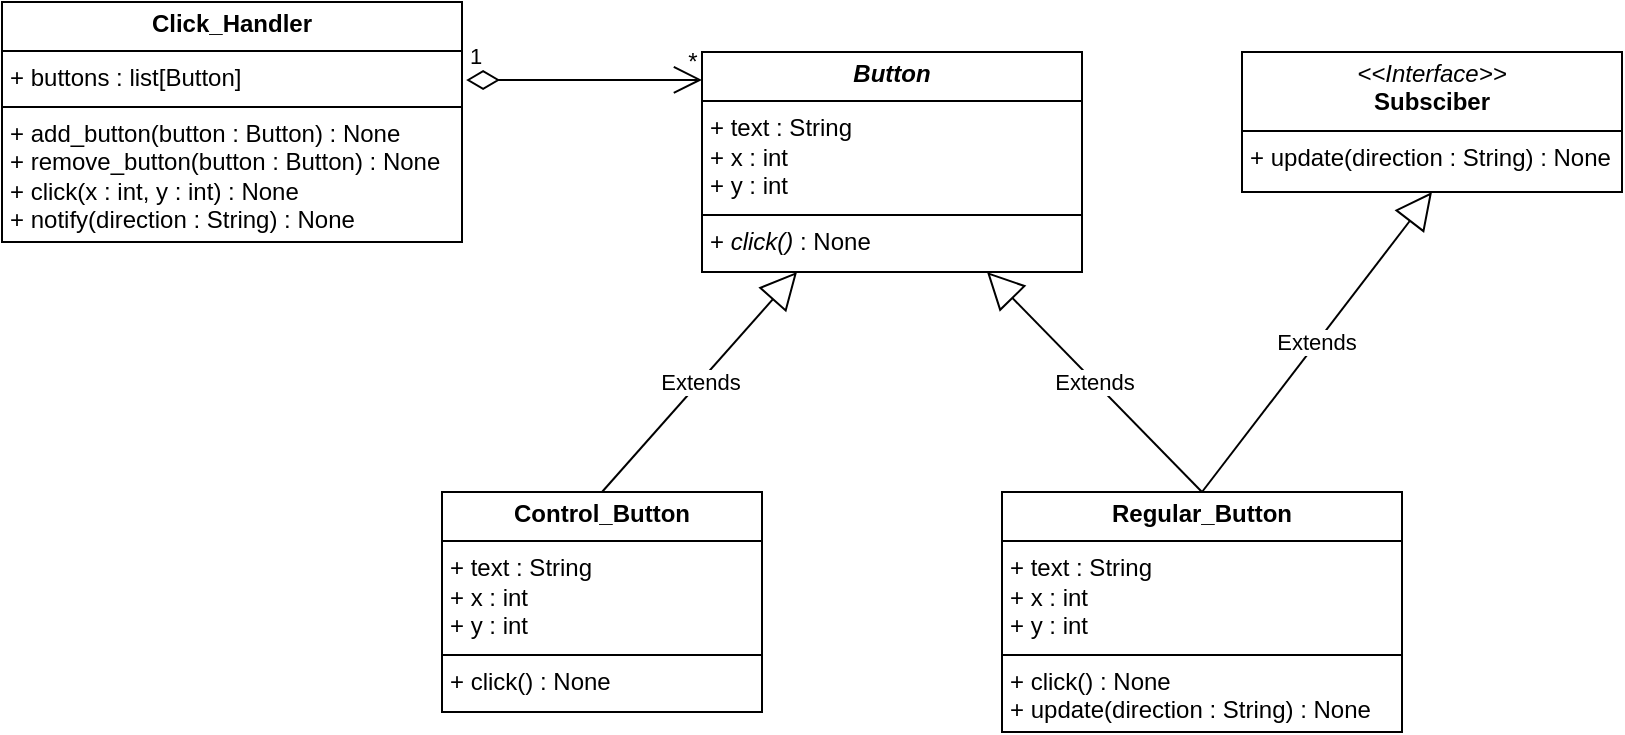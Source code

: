 <mxfile version="25.0.3">
  <diagram id="C5RBs43oDa-KdzZeNtuy" name="Page-1">
    <mxGraphModel dx="1665" dy="846" grid="1" gridSize="10" guides="1" tooltips="1" connect="1" arrows="1" fold="1" page="1" pageScale="1" pageWidth="827" pageHeight="1169" math="0" shadow="0">
      <root>
        <mxCell id="WIyWlLk6GJQsqaUBKTNV-0" />
        <mxCell id="WIyWlLk6GJQsqaUBKTNV-1" parent="WIyWlLk6GJQsqaUBKTNV-0" />
        <mxCell id="Xjxy6W1XdGvliweNxRQB-2" value="&lt;p style=&quot;margin:0px;margin-top:4px;text-align:center;&quot;&gt;&lt;b&gt;&lt;i&gt;Button&lt;/i&gt;&lt;/b&gt;&lt;/p&gt;&lt;hr size=&quot;1&quot; style=&quot;border-style:solid;&quot;&gt;&lt;p style=&quot;margin:0px;margin-left:4px;&quot;&gt;+ text : String&lt;/p&gt;&lt;p style=&quot;margin:0px;margin-left:4px;&quot;&gt;+ x : int&lt;/p&gt;&lt;p style=&quot;margin:0px;margin-left:4px;&quot;&gt;+ y : int&lt;/p&gt;&lt;hr size=&quot;1&quot; style=&quot;border-style:solid;&quot;&gt;&lt;p style=&quot;margin:0px;margin-left:4px;&quot;&gt;+ &lt;i&gt;click()&amp;nbsp;&lt;/i&gt;: None&lt;/p&gt;" style="verticalAlign=top;align=left;overflow=fill;html=1;whiteSpace=wrap;" vertex="1" parent="WIyWlLk6GJQsqaUBKTNV-1">
          <mxGeometry x="280" y="140" width="190" height="110" as="geometry" />
        </mxCell>
        <mxCell id="Xjxy6W1XdGvliweNxRQB-3" value="&lt;p style=&quot;margin:0px;margin-top:4px;text-align:center;&quot;&gt;&lt;b&gt;Click_Handler&lt;/b&gt;&lt;/p&gt;&lt;hr size=&quot;1&quot; style=&quot;border-style:solid;&quot;&gt;&lt;p style=&quot;margin:0px;margin-left:4px;&quot;&gt;+ buttons : list[Button]&lt;/p&gt;&lt;hr size=&quot;1&quot; style=&quot;border-style:solid;&quot;&gt;&lt;p style=&quot;margin:0px;margin-left:4px;&quot;&gt;+ add_button(button : Button) : None&lt;/p&gt;&lt;p style=&quot;margin:0px;margin-left:4px;&quot;&gt;+ remove_button(button : Button) : None&lt;/p&gt;&lt;p style=&quot;margin:0px;margin-left:4px;&quot;&gt;+ click(x : int, y : int) : None&lt;/p&gt;&lt;p style=&quot;margin:0px;margin-left:4px;&quot;&gt;+ notify(direction : String) : None&lt;/p&gt;" style="verticalAlign=top;align=left;overflow=fill;html=1;whiteSpace=wrap;" vertex="1" parent="WIyWlLk6GJQsqaUBKTNV-1">
          <mxGeometry x="-70" y="115" width="230" height="120" as="geometry" />
        </mxCell>
        <mxCell id="Xjxy6W1XdGvliweNxRQB-4" value="&lt;p style=&quot;margin:0px;margin-top:4px;text-align:center;&quot;&gt;&lt;i&gt;&amp;lt;&amp;lt;Interface&amp;gt;&amp;gt;&lt;/i&gt;&lt;br&gt;&lt;b&gt;Subsciber&lt;/b&gt;&lt;/p&gt;&lt;hr size=&quot;1&quot; style=&quot;border-style:solid;&quot;&gt;&lt;p style=&quot;margin:0px;margin-left:4px;&quot;&gt;+ update(direction : String) : None&lt;/p&gt;" style="verticalAlign=top;align=left;overflow=fill;html=1;whiteSpace=wrap;" vertex="1" parent="WIyWlLk6GJQsqaUBKTNV-1">
          <mxGeometry x="550" y="140" width="190" height="70" as="geometry" />
        </mxCell>
        <mxCell id="Xjxy6W1XdGvliweNxRQB-5" value="&lt;p style=&quot;margin:0px;margin-top:4px;text-align:center;&quot;&gt;&lt;b&gt;Control_Button&lt;/b&gt;&lt;/p&gt;&lt;hr size=&quot;1&quot; style=&quot;border-style:solid;&quot;&gt;&lt;p style=&quot;margin: 0px 0px 0px 4px;&quot;&gt;+ text : String&lt;/p&gt;&lt;p style=&quot;margin: 0px 0px 0px 4px;&quot;&gt;+ x : int&lt;/p&gt;&lt;p style=&quot;margin: 0px 0px 0px 4px;&quot;&gt;+ y : int&lt;/p&gt;&lt;hr style=&quot;border-style: solid;&quot; size=&quot;1&quot;&gt;&lt;p style=&quot;margin: 0px 0px 0px 4px;&quot;&gt;+&amp;nbsp;click()&amp;nbsp;: None&lt;/p&gt;" style="verticalAlign=top;align=left;overflow=fill;html=1;whiteSpace=wrap;" vertex="1" parent="WIyWlLk6GJQsqaUBKTNV-1">
          <mxGeometry x="150" y="360" width="160" height="110" as="geometry" />
        </mxCell>
        <mxCell id="Xjxy6W1XdGvliweNxRQB-6" value="&lt;p style=&quot;margin:0px;margin-top:4px;text-align:center;&quot;&gt;&lt;b&gt;Regular_Button&lt;/b&gt;&lt;/p&gt;&lt;hr size=&quot;1&quot; style=&quot;border-style:solid;&quot;&gt;&lt;p style=&quot;margin: 0px 0px 0px 4px;&quot;&gt;+ text : String&lt;/p&gt;&lt;p style=&quot;margin: 0px 0px 0px 4px;&quot;&gt;+ x : int&lt;/p&gt;&lt;p style=&quot;margin: 0px 0px 0px 4px;&quot;&gt;+ y : int&lt;/p&gt;&lt;hr style=&quot;border-style: solid;&quot; size=&quot;1&quot;&gt;&lt;p style=&quot;margin: 0px 0px 0px 4px;&quot;&gt;+&amp;nbsp;click()&amp;nbsp;: None&lt;/p&gt;&lt;p style=&quot;margin: 0px 0px 0px 4px;&quot;&gt;+ update(direction : String) : None&lt;/p&gt;" style="verticalAlign=top;align=left;overflow=fill;html=1;whiteSpace=wrap;" vertex="1" parent="WIyWlLk6GJQsqaUBKTNV-1">
          <mxGeometry x="430" y="360" width="200" height="120" as="geometry" />
        </mxCell>
        <mxCell id="Xjxy6W1XdGvliweNxRQB-7" value="Extends" style="endArrow=block;endSize=16;endFill=0;html=1;rounded=0;exitX=0.5;exitY=0;exitDx=0;exitDy=0;entryX=0.25;entryY=1;entryDx=0;entryDy=0;" edge="1" parent="WIyWlLk6GJQsqaUBKTNV-1" source="Xjxy6W1XdGvliweNxRQB-5" target="Xjxy6W1XdGvliweNxRQB-2">
          <mxGeometry width="160" relative="1" as="geometry">
            <mxPoint x="250" y="310" as="sourcePoint" />
            <mxPoint x="410" y="310" as="targetPoint" />
          </mxGeometry>
        </mxCell>
        <mxCell id="Xjxy6W1XdGvliweNxRQB-8" value="Extends" style="endArrow=block;endSize=16;endFill=0;html=1;rounded=0;exitX=0.5;exitY=0;exitDx=0;exitDy=0;entryX=0.75;entryY=1;entryDx=0;entryDy=0;" edge="1" parent="WIyWlLk6GJQsqaUBKTNV-1" source="Xjxy6W1XdGvliweNxRQB-6" target="Xjxy6W1XdGvliweNxRQB-2">
          <mxGeometry width="160" relative="1" as="geometry">
            <mxPoint x="240" y="370" as="sourcePoint" />
            <mxPoint x="338" y="290" as="targetPoint" />
          </mxGeometry>
        </mxCell>
        <mxCell id="Xjxy6W1XdGvliweNxRQB-9" value="Extends" style="endArrow=block;endSize=16;endFill=0;html=1;rounded=0;exitX=0.5;exitY=0;exitDx=0;exitDy=0;entryX=0.5;entryY=1;entryDx=0;entryDy=0;" edge="1" parent="WIyWlLk6GJQsqaUBKTNV-1" source="Xjxy6W1XdGvliweNxRQB-6" target="Xjxy6W1XdGvliweNxRQB-4">
          <mxGeometry width="160" relative="1" as="geometry">
            <mxPoint x="567" y="340" as="sourcePoint" />
            <mxPoint x="480" y="260" as="targetPoint" />
          </mxGeometry>
        </mxCell>
        <mxCell id="Xjxy6W1XdGvliweNxRQB-10" value="1" style="endArrow=open;html=1;endSize=12;startArrow=diamondThin;startSize=14;startFill=0;edgeStyle=orthogonalEdgeStyle;align=left;verticalAlign=bottom;rounded=0;exitX=1.009;exitY=0.325;exitDx=0;exitDy=0;exitPerimeter=0;entryX=0;entryY=0.127;entryDx=0;entryDy=0;entryPerimeter=0;" edge="1" parent="WIyWlLk6GJQsqaUBKTNV-1" source="Xjxy6W1XdGvliweNxRQB-3" target="Xjxy6W1XdGvliweNxRQB-2">
          <mxGeometry x="-1" y="3" relative="1" as="geometry">
            <mxPoint x="180.0" y="50.99" as="sourcePoint" />
            <mxPoint x="220" y="60" as="targetPoint" />
          </mxGeometry>
        </mxCell>
        <mxCell id="Xjxy6W1XdGvliweNxRQB-12" value="*" style="text;html=1;align=center;verticalAlign=middle;resizable=0;points=[];autosize=1;strokeColor=none;fillColor=none;" vertex="1" parent="WIyWlLk6GJQsqaUBKTNV-1">
          <mxGeometry x="260" y="130" width="30" height="30" as="geometry" />
        </mxCell>
      </root>
    </mxGraphModel>
  </diagram>
</mxfile>
